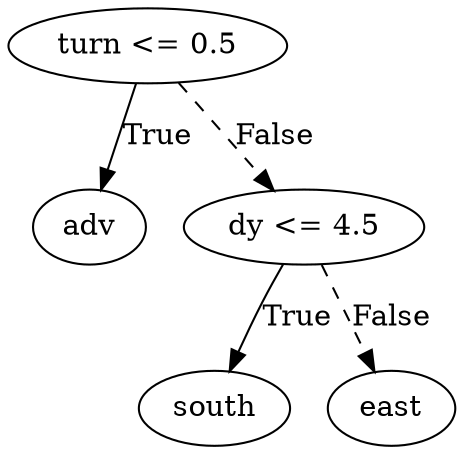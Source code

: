 digraph {
0 [label="turn <= 0.5"];
1 [label="adv"];
0 -> 1 [label="True"];
2 [label="dy <= 4.5"];
3 [label="south"];
2 -> 3 [label="True"];
4 [label="east"];
2 -> 4 [style="dashed", label="False"];
0 -> 2 [style="dashed", label="False"];

}